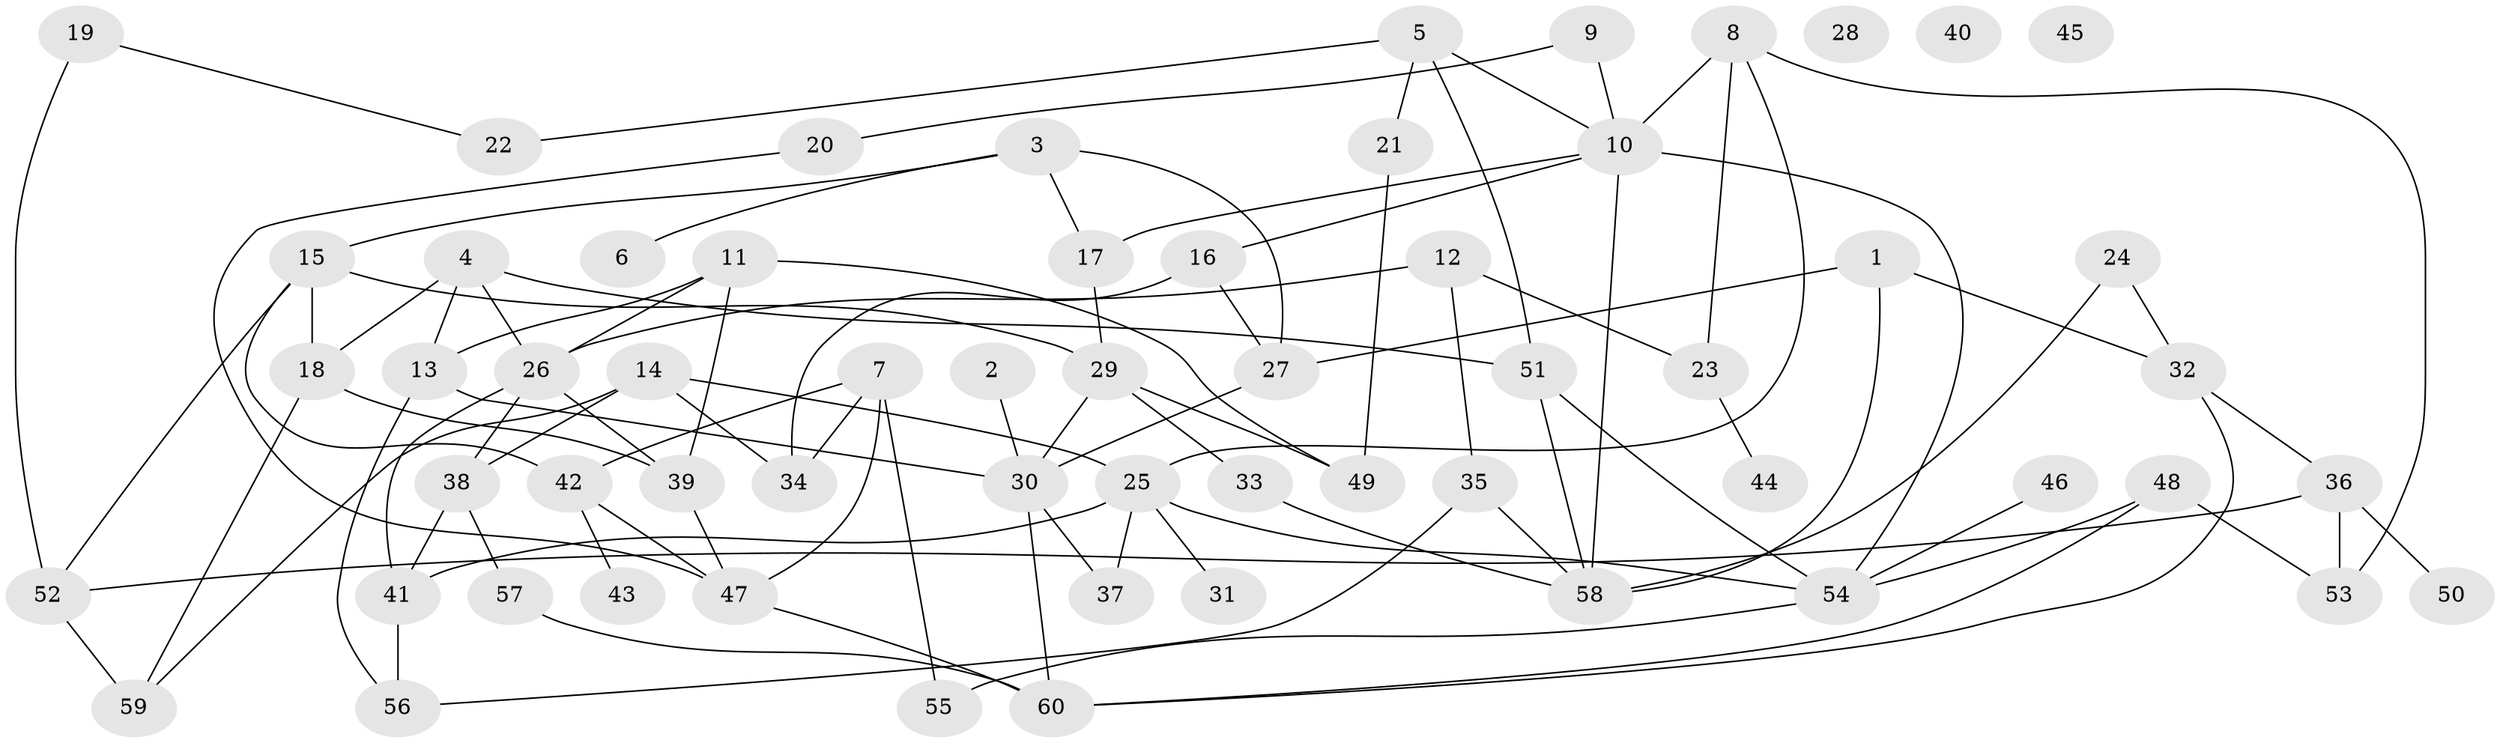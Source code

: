 // coarse degree distribution, {1: 0.16666666666666666, 4: 0.2619047619047619, 2: 0.16666666666666666, 3: 0.11904761904761904, 7: 0.07142857142857142, 0: 0.07142857142857142, 5: 0.11904761904761904, 8: 0.023809523809523808}
// Generated by graph-tools (version 1.1) at 2025/42/03/04/25 21:42:33]
// undirected, 60 vertices, 96 edges
graph export_dot {
graph [start="1"]
  node [color=gray90,style=filled];
  1;
  2;
  3;
  4;
  5;
  6;
  7;
  8;
  9;
  10;
  11;
  12;
  13;
  14;
  15;
  16;
  17;
  18;
  19;
  20;
  21;
  22;
  23;
  24;
  25;
  26;
  27;
  28;
  29;
  30;
  31;
  32;
  33;
  34;
  35;
  36;
  37;
  38;
  39;
  40;
  41;
  42;
  43;
  44;
  45;
  46;
  47;
  48;
  49;
  50;
  51;
  52;
  53;
  54;
  55;
  56;
  57;
  58;
  59;
  60;
  1 -- 27;
  1 -- 32;
  1 -- 58;
  2 -- 30;
  3 -- 6;
  3 -- 15;
  3 -- 17;
  3 -- 27;
  4 -- 13;
  4 -- 18;
  4 -- 26;
  4 -- 51;
  5 -- 10;
  5 -- 21;
  5 -- 22;
  5 -- 51;
  7 -- 34;
  7 -- 42;
  7 -- 47;
  7 -- 55;
  8 -- 10;
  8 -- 23;
  8 -- 25;
  8 -- 53;
  9 -- 10;
  9 -- 20;
  10 -- 16;
  10 -- 17;
  10 -- 54;
  10 -- 58;
  11 -- 13;
  11 -- 26;
  11 -- 39;
  11 -- 49;
  12 -- 23;
  12 -- 26;
  12 -- 35;
  13 -- 30;
  13 -- 56;
  14 -- 25;
  14 -- 34;
  14 -- 38;
  14 -- 59;
  15 -- 18;
  15 -- 29;
  15 -- 42;
  15 -- 52;
  16 -- 27;
  16 -- 34;
  17 -- 29;
  18 -- 39;
  18 -- 59;
  19 -- 22;
  19 -- 52;
  20 -- 47;
  21 -- 49;
  23 -- 44;
  24 -- 32;
  24 -- 58;
  25 -- 31;
  25 -- 37;
  25 -- 41;
  25 -- 54;
  26 -- 38;
  26 -- 39;
  26 -- 41;
  27 -- 30;
  29 -- 30;
  29 -- 33;
  29 -- 49;
  30 -- 37;
  30 -- 60;
  32 -- 36;
  32 -- 60;
  33 -- 58;
  35 -- 56;
  35 -- 58;
  36 -- 50;
  36 -- 52;
  36 -- 53;
  38 -- 41;
  38 -- 57;
  39 -- 47;
  41 -- 56;
  42 -- 43;
  42 -- 47;
  46 -- 54;
  47 -- 60;
  48 -- 53;
  48 -- 54;
  48 -- 60;
  51 -- 54;
  51 -- 58;
  52 -- 59;
  54 -- 55;
  57 -- 60;
}
